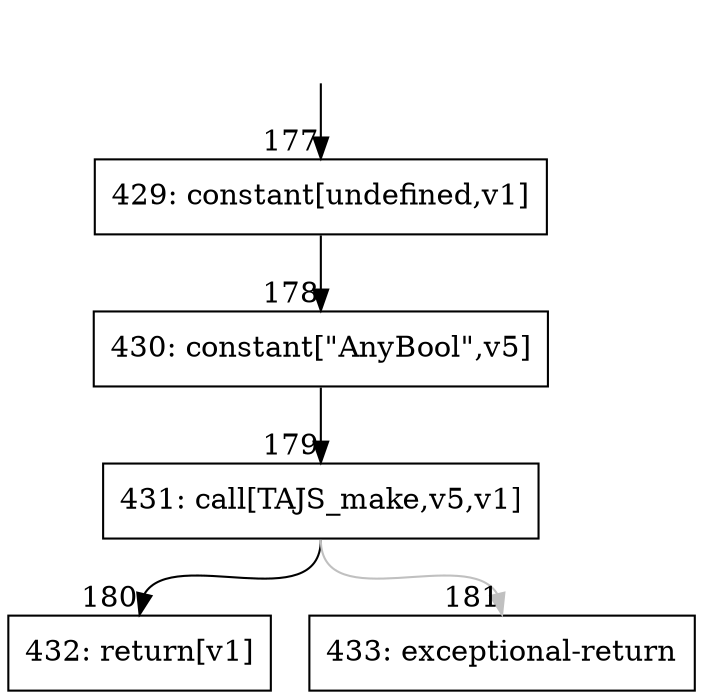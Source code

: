 digraph {
rankdir="TD"
BB_entry14[shape=none,label=""];
BB_entry14 -> BB177 [tailport=s, headport=n, headlabel="    177"]
BB177 [shape=record label="{429: constant[undefined,v1]}" ] 
BB177 -> BB178 [tailport=s, headport=n, headlabel="      178"]
BB178 [shape=record label="{430: constant[\"AnyBool\",v5]}" ] 
BB178 -> BB179 [tailport=s, headport=n, headlabel="      179"]
BB179 [shape=record label="{431: call[TAJS_make,v5,v1]}" ] 
BB179 -> BB180 [tailport=s, headport=n, headlabel="      180"]
BB179 -> BB181 [tailport=s, headport=n, color=gray, headlabel="      181"]
BB180 [shape=record label="{432: return[v1]}" ] 
BB181 [shape=record label="{433: exceptional-return}" ] 
}
